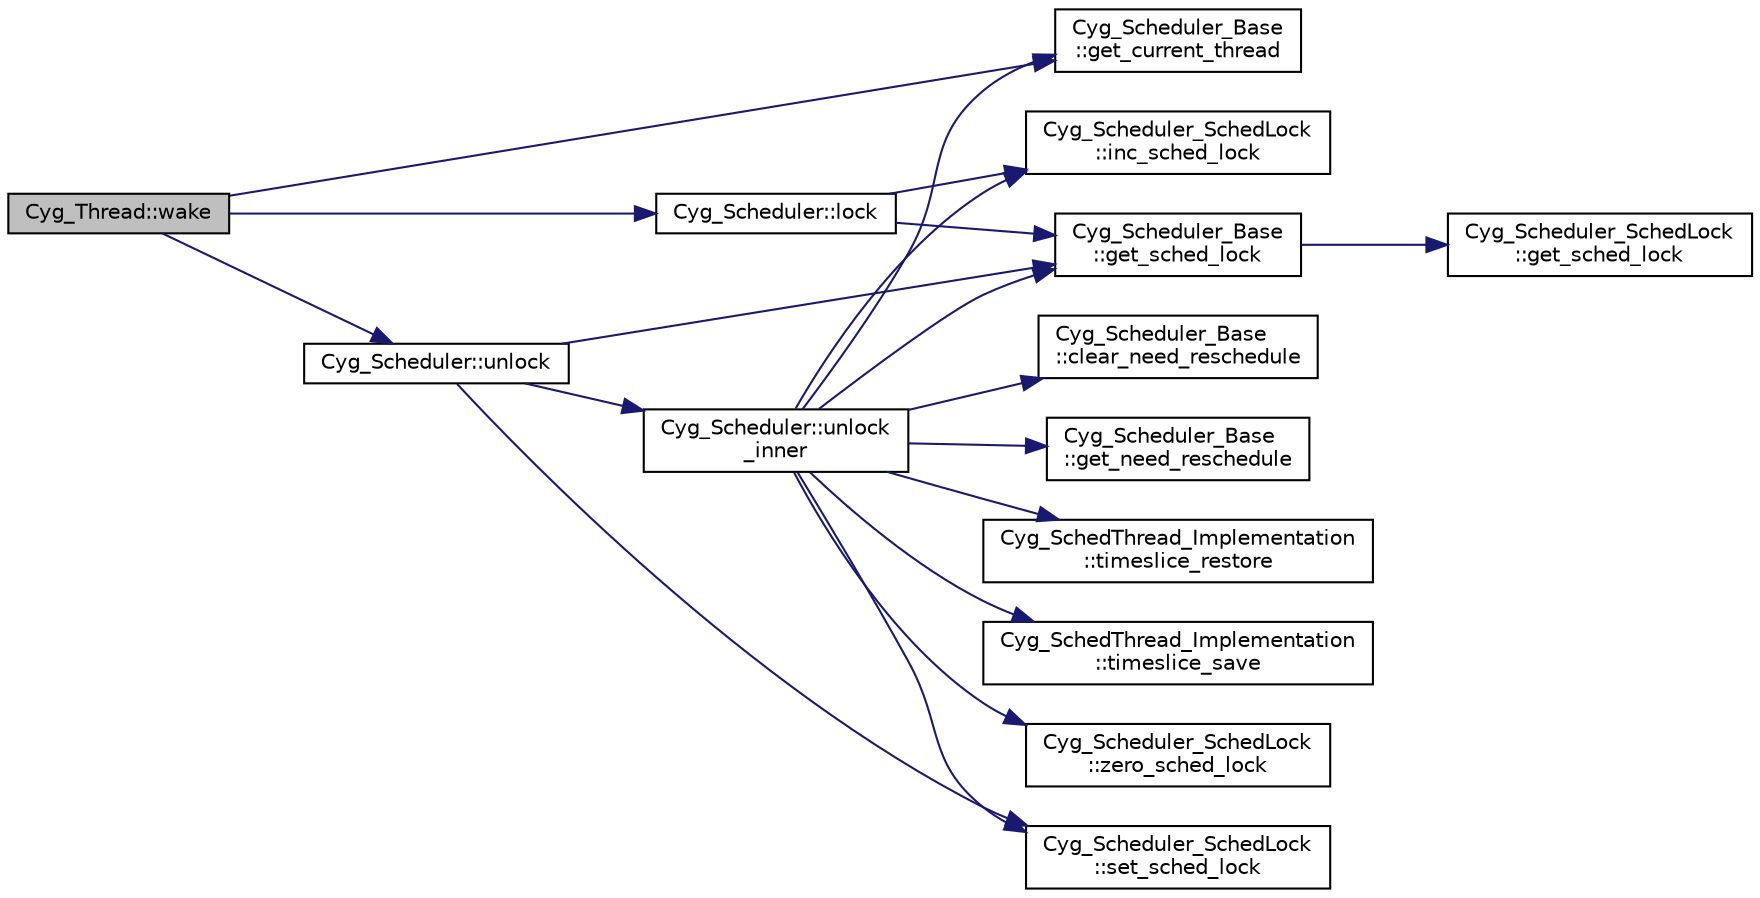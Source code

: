 digraph "Cyg_Thread::wake"
{
  edge [fontname="Helvetica",fontsize="10",labelfontname="Helvetica",labelfontsize="10"];
  node [fontname="Helvetica",fontsize="10",shape=record];
  rankdir="LR";
  Node1 [label="Cyg_Thread::wake",height=0.2,width=0.4,color="black", fillcolor="grey75", style="filled" fontcolor="black"];
  Node1 -> Node2 [color="midnightblue",fontsize="10",style="solid",fontname="Helvetica"];
  Node2 [label="Cyg_Scheduler_Base\l::get_current_thread",height=0.2,width=0.4,color="black", fillcolor="white", style="filled",URL="$class_cyg___scheduler___base.html#a32d18e404cb32e320a3cc0a2b99a54c3"];
  Node1 -> Node3 [color="midnightblue",fontsize="10",style="solid",fontname="Helvetica"];
  Node3 [label="Cyg_Scheduler::lock",height=0.2,width=0.4,color="black", fillcolor="white", style="filled",URL="$class_cyg___scheduler.html#abf33bab81b402f8f58ecb3c775e8a026"];
  Node3 -> Node4 [color="midnightblue",fontsize="10",style="solid",fontname="Helvetica"];
  Node4 [label="Cyg_Scheduler_Base\l::get_sched_lock",height=0.2,width=0.4,color="black", fillcolor="white", style="filled",URL="$class_cyg___scheduler___base.html#a5a5f50e73c8a6deec8feae3799132e20"];
  Node4 -> Node5 [color="midnightblue",fontsize="10",style="solid",fontname="Helvetica"];
  Node5 [label="Cyg_Scheduler_SchedLock\l::get_sched_lock",height=0.2,width=0.4,color="black", fillcolor="white", style="filled",URL="$class_cyg___scheduler___sched_lock.html#a5f941d084757c857ef26eaad492265ac"];
  Node3 -> Node6 [color="midnightblue",fontsize="10",style="solid",fontname="Helvetica"];
  Node6 [label="Cyg_Scheduler_SchedLock\l::inc_sched_lock",height=0.2,width=0.4,color="black", fillcolor="white", style="filled",URL="$class_cyg___scheduler___sched_lock.html#ab17790e36a73579ead9df6b1892780c6"];
  Node1 -> Node7 [color="midnightblue",fontsize="10",style="solid",fontname="Helvetica"];
  Node7 [label="Cyg_Scheduler::unlock",height=0.2,width=0.4,color="black", fillcolor="white", style="filled",URL="$class_cyg___scheduler.html#a362916327f3b75af4b104272f6c9e466"];
  Node7 -> Node4 [color="midnightblue",fontsize="10",style="solid",fontname="Helvetica"];
  Node7 -> Node8 [color="midnightblue",fontsize="10",style="solid",fontname="Helvetica"];
  Node8 [label="Cyg_Scheduler_SchedLock\l::set_sched_lock",height=0.2,width=0.4,color="black", fillcolor="white", style="filled",URL="$class_cyg___scheduler___sched_lock.html#a917f304e58f2f95467ff25e2ee22d027"];
  Node7 -> Node9 [color="midnightblue",fontsize="10",style="solid",fontname="Helvetica"];
  Node9 [label="Cyg_Scheduler::unlock\l_inner",height=0.2,width=0.4,color="black", fillcolor="white", style="filled",URL="$class_cyg___scheduler.html#a529555a4995ebd4ddab69edd0d4f766f"];
  Node9 -> Node10 [color="midnightblue",fontsize="10",style="solid",fontname="Helvetica"];
  Node10 [label="Cyg_Scheduler_Base\l::clear_need_reschedule",height=0.2,width=0.4,color="black", fillcolor="white", style="filled",URL="$class_cyg___scheduler___base.html#a6d90dadb5d732756eb2f1acdedb54aa2"];
  Node9 -> Node2 [color="midnightblue",fontsize="10",style="solid",fontname="Helvetica"];
  Node9 -> Node11 [color="midnightblue",fontsize="10",style="solid",fontname="Helvetica"];
  Node11 [label="Cyg_Scheduler_Base\l::get_need_reschedule",height=0.2,width=0.4,color="black", fillcolor="white", style="filled",URL="$class_cyg___scheduler___base.html#acf6dbf969ef22dea4f5ece6a31aa6303"];
  Node9 -> Node4 [color="midnightblue",fontsize="10",style="solid",fontname="Helvetica"];
  Node9 -> Node6 [color="midnightblue",fontsize="10",style="solid",fontname="Helvetica"];
  Node9 -> Node8 [color="midnightblue",fontsize="10",style="solid",fontname="Helvetica"];
  Node9 -> Node12 [color="midnightblue",fontsize="10",style="solid",fontname="Helvetica"];
  Node12 [label="Cyg_SchedThread_Implementation\l::timeslice_restore",height=0.2,width=0.4,color="black", fillcolor="white", style="filled",URL="$class_cyg___sched_thread___implementation.html#a25b9b22611b251e02b5850c6e60a748c"];
  Node9 -> Node13 [color="midnightblue",fontsize="10",style="solid",fontname="Helvetica"];
  Node13 [label="Cyg_SchedThread_Implementation\l::timeslice_save",height=0.2,width=0.4,color="black", fillcolor="white", style="filled",URL="$class_cyg___sched_thread___implementation.html#aa7657aa012164cd46db44da20d242274"];
  Node9 -> Node14 [color="midnightblue",fontsize="10",style="solid",fontname="Helvetica"];
  Node14 [label="Cyg_Scheduler_SchedLock\l::zero_sched_lock",height=0.2,width=0.4,color="black", fillcolor="white", style="filled",URL="$class_cyg___scheduler___sched_lock.html#a47cf05e000f2d76663b65f2b614c4c95"];
}
